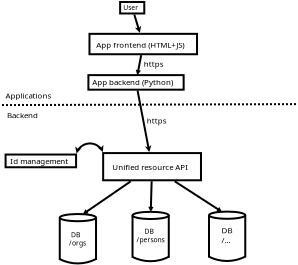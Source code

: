 <?xml version="1.0" encoding="UTF-8"?>
<dia:diagram xmlns:dia="http://www.lysator.liu.se/~alla/dia/">
  <dia:layer name="Background" visible="true" active="true">
    <dia:object type="Standard - Text" version="1" id="O0">
      <dia:attribute name="obj_pos">
        <dia:point val="16.83,8.548"/>
      </dia:attribute>
      <dia:attribute name="obj_bb">
        <dia:rectangle val="16.83,7.953;16.83,8.698"/>
      </dia:attribute>
      <dia:attribute name="text">
        <dia:composite type="text">
          <dia:attribute name="string">
            <dia:string>##</dia:string>
          </dia:attribute>
          <dia:attribute name="font">
            <dia:font family="sans" style="0" name="Helvetica"/>
          </dia:attribute>
          <dia:attribute name="height">
            <dia:real val="0.8"/>
          </dia:attribute>
          <dia:attribute name="pos">
            <dia:point val="16.83,8.548"/>
          </dia:attribute>
          <dia:attribute name="color">
            <dia:color val="#000000"/>
          </dia:attribute>
          <dia:attribute name="alignment">
            <dia:enum val="0"/>
          </dia:attribute>
        </dia:composite>
      </dia:attribute>
      <dia:attribute name="valign">
        <dia:enum val="3"/>
      </dia:attribute>
    </dia:object>
    <dia:group>
      <dia:object type="Standard - Box" version="0" id="O1">
        <dia:attribute name="obj_pos">
          <dia:point val="21.295,0.828"/>
        </dia:attribute>
        <dia:attribute name="obj_bb">
          <dia:rectangle val="21.245,0.778;22.552,1.452"/>
        </dia:attribute>
        <dia:attribute name="elem_corner">
          <dia:point val="21.295,0.828"/>
        </dia:attribute>
        <dia:attribute name="elem_width">
          <dia:real val="1.208"/>
        </dia:attribute>
        <dia:attribute name="elem_height">
          <dia:real val="0.574"/>
        </dia:attribute>
        <dia:attribute name="border_width">
          <dia:real val="0.1"/>
        </dia:attribute>
        <dia:attribute name="show_background">
          <dia:boolean val="true"/>
        </dia:attribute>
      </dia:object>
      <dia:object type="Standard - Text" version="1" id="O2">
        <dia:attribute name="obj_pos">
          <dia:point val="21.454,1.231"/>
        </dia:attribute>
        <dia:attribute name="obj_bb">
          <dia:rectangle val="21.454,0.919;22.224,1.311"/>
        </dia:attribute>
        <dia:attribute name="text">
          <dia:composite type="text">
            <dia:attribute name="string">
              <dia:string>#User#</dia:string>
            </dia:attribute>
            <dia:attribute name="font">
              <dia:font family="sans" style="0" name="Helvetica"/>
            </dia:attribute>
            <dia:attribute name="height">
              <dia:real val="0.423"/>
            </dia:attribute>
            <dia:attribute name="pos">
              <dia:point val="21.454,1.231"/>
            </dia:attribute>
            <dia:attribute name="color">
              <dia:color val="#000000"/>
            </dia:attribute>
            <dia:attribute name="alignment">
              <dia:enum val="0"/>
            </dia:attribute>
          </dia:composite>
        </dia:attribute>
        <dia:attribute name="valign">
          <dia:enum val="3"/>
        </dia:attribute>
      </dia:object>
    </dia:group>
    <dia:object type="Standard - Line" version="0" id="O3">
      <dia:attribute name="obj_pos">
        <dia:point val="22.001,1.452"/>
      </dia:attribute>
      <dia:attribute name="obj_bb">
        <dia:rectangle val="21.939,1.39;22.374,2.476"/>
      </dia:attribute>
      <dia:attribute name="conn_endpoints">
        <dia:point val="22.001,1.452"/>
        <dia:point val="22.281,2.369"/>
      </dia:attribute>
      <dia:attribute name="numcp">
        <dia:int val="1"/>
      </dia:attribute>
      <dia:attribute name="end_arrow">
        <dia:enum val="22"/>
      </dia:attribute>
      <dia:attribute name="end_arrow_length">
        <dia:real val="0.1"/>
      </dia:attribute>
      <dia:attribute name="end_arrow_width">
        <dia:real val="0.1"/>
      </dia:attribute>
      <dia:connections>
        <dia:connection handle="0" to="O1" connection="8"/>
        <dia:connection handle="1" to="O32" connection="8"/>
      </dia:connections>
    </dia:object>
    <dia:group>
      <dia:object type="Standard - Box" version="0" id="O4">
        <dia:attribute name="obj_pos">
          <dia:point val="20.447,8.382"/>
        </dia:attribute>
        <dia:attribute name="obj_bb">
          <dia:rectangle val="20.397,8.332;25.388,9.792"/>
        </dia:attribute>
        <dia:attribute name="elem_corner">
          <dia:point val="20.447,8.382"/>
        </dia:attribute>
        <dia:attribute name="elem_width">
          <dia:real val="4.891"/>
        </dia:attribute>
        <dia:attribute name="elem_height">
          <dia:real val="1.36"/>
        </dia:attribute>
        <dia:attribute name="show_background">
          <dia:boolean val="true"/>
        </dia:attribute>
      </dia:object>
      <dia:object type="Standard - Text" version="1" id="O5">
        <dia:attribute name="obj_pos">
          <dia:point val="20.9,9.232"/>
        </dia:attribute>
        <dia:attribute name="obj_bb">
          <dia:rectangle val="20.9,8.864;24.875,9.324"/>
        </dia:attribute>
        <dia:attribute name="text">
          <dia:composite type="text">
            <dia:attribute name="string">
              <dia:string>#Unified resource API#</dia:string>
            </dia:attribute>
            <dia:attribute name="font">
              <dia:font family="sans" style="0" name="Helvetica"/>
            </dia:attribute>
            <dia:attribute name="height">
              <dia:real val="0.494"/>
            </dia:attribute>
            <dia:attribute name="pos">
              <dia:point val="20.9,9.232"/>
            </dia:attribute>
            <dia:attribute name="color">
              <dia:color val="#000000"/>
            </dia:attribute>
            <dia:attribute name="alignment">
              <dia:enum val="0"/>
            </dia:attribute>
          </dia:composite>
        </dia:attribute>
        <dia:attribute name="valign">
          <dia:enum val="3"/>
        </dia:attribute>
      </dia:object>
    </dia:group>
    <dia:object type="Standard - Line" version="0" id="O6">
      <dia:attribute name="obj_pos">
        <dia:point val="21.831,9.791"/>
      </dia:attribute>
      <dia:attribute name="obj_bb">
        <dia:rectangle val="19.384,9.722;21.9,11.477"/>
      </dia:attribute>
      <dia:attribute name="conn_endpoints">
        <dia:point val="21.831,9.791"/>
        <dia:point val="19.476,11.408"/>
      </dia:attribute>
      <dia:attribute name="numcp">
        <dia:int val="1"/>
      </dia:attribute>
      <dia:attribute name="end_arrow">
        <dia:enum val="3"/>
      </dia:attribute>
      <dia:attribute name="end_arrow_length">
        <dia:real val="0.1"/>
      </dia:attribute>
      <dia:attribute name="end_arrow_width">
        <dia:real val="0.1"/>
      </dia:attribute>
      <dia:connections>
        <dia:connection handle="0" to="O4" connection="8"/>
        <dia:connection handle="1" to="O14" connection="8"/>
      </dia:connections>
    </dia:object>
    <dia:object type="Standard - Line" version="0" id="O7">
      <dia:attribute name="obj_pos">
        <dia:point val="22.871,9.791"/>
      </dia:attribute>
      <dia:attribute name="obj_bb">
        <dia:rectangle val="22.702,9.74;22.963,11.381"/>
      </dia:attribute>
      <dia:attribute name="conn_endpoints">
        <dia:point val="22.871,9.791"/>
        <dia:point val="22.828,11.27"/>
      </dia:attribute>
      <dia:attribute name="numcp">
        <dia:int val="1"/>
      </dia:attribute>
      <dia:attribute name="end_arrow">
        <dia:enum val="3"/>
      </dia:attribute>
      <dia:attribute name="end_arrow_length">
        <dia:real val="0.1"/>
      </dia:attribute>
      <dia:attribute name="end_arrow_width">
        <dia:real val="0.1"/>
      </dia:attribute>
      <dia:connections>
        <dia:connection handle="0" to="O4" connection="8"/>
        <dia:connection handle="1" to="O19" connection="8"/>
      </dia:connections>
    </dia:object>
    <dia:object type="Standard - Line" version="0" id="O8">
      <dia:attribute name="obj_pos">
        <dia:point val="22.346,3.489"/>
      </dia:attribute>
      <dia:attribute name="obj_bb">
        <dia:rectangle val="22.067,3.43;22.405,4.543"/>
      </dia:attribute>
      <dia:attribute name="conn_endpoints">
        <dia:point val="22.346,3.489"/>
        <dia:point val="22.168,4.433"/>
      </dia:attribute>
      <dia:attribute name="numcp">
        <dia:int val="1"/>
      </dia:attribute>
      <dia:attribute name="end_arrow">
        <dia:enum val="3"/>
      </dia:attribute>
      <dia:attribute name="end_arrow_length">
        <dia:real val="0.1"/>
      </dia:attribute>
      <dia:attribute name="end_arrow_width">
        <dia:real val="0.1"/>
      </dia:attribute>
      <dia:connections>
        <dia:connection handle="0" to="O32" connection="8"/>
        <dia:connection handle="1" to="O34" connection="8"/>
      </dia:connections>
    </dia:object>
    <dia:object type="Standard - Line" version="0" id="O9">
      <dia:attribute name="obj_pos">
        <dia:point val="15.389,5.982"/>
      </dia:attribute>
      <dia:attribute name="obj_bb">
        <dia:rectangle val="15.338,5.885;30.139,6.032"/>
      </dia:attribute>
      <dia:attribute name="conn_endpoints">
        <dia:point val="15.389,5.982"/>
        <dia:point val="30.089,5.935"/>
      </dia:attribute>
      <dia:attribute name="numcp">
        <dia:int val="1"/>
      </dia:attribute>
      <dia:attribute name="line_style">
        <dia:enum val="4"/>
      </dia:attribute>
    </dia:object>
    <dia:object type="Standard - Line" version="0" id="O10">
      <dia:attribute name="obj_pos">
        <dia:point val="24.022,9.792"/>
      </dia:attribute>
      <dia:attribute name="obj_bb">
        <dia:rectangle val="23.953,9.723;26.439,11.362"/>
      </dia:attribute>
      <dia:attribute name="conn_endpoints">
        <dia:point val="24.022,9.792"/>
        <dia:point val="26.345,11.293"/>
      </dia:attribute>
      <dia:attribute name="numcp">
        <dia:int val="1"/>
      </dia:attribute>
      <dia:attribute name="end_arrow">
        <dia:enum val="3"/>
      </dia:attribute>
      <dia:attribute name="end_arrow_length">
        <dia:real val="0.1"/>
      </dia:attribute>
      <dia:attribute name="end_arrow_width">
        <dia:real val="0.1"/>
      </dia:attribute>
      <dia:connections>
        <dia:connection handle="0" to="O4" connection="8"/>
        <dia:connection handle="1" to="O27" connection="8"/>
      </dia:connections>
    </dia:object>
    <dia:object type="Standard - Text" version="1" id="O11">
      <dia:attribute name="obj_pos">
        <dia:point val="15.562,5.646"/>
      </dia:attribute>
      <dia:attribute name="obj_bb">
        <dia:rectangle val="15.562,5.279;17.975,5.739"/>
      </dia:attribute>
      <dia:attribute name="text">
        <dia:composite type="text">
          <dia:attribute name="string">
            <dia:string>#Applications#</dia:string>
          </dia:attribute>
          <dia:attribute name="font">
            <dia:font family="sans" style="0" name="Helvetica"/>
          </dia:attribute>
          <dia:attribute name="height">
            <dia:real val="0.494"/>
          </dia:attribute>
          <dia:attribute name="pos">
            <dia:point val="15.562,5.646"/>
          </dia:attribute>
          <dia:attribute name="color">
            <dia:color val="#000000"/>
          </dia:attribute>
          <dia:attribute name="alignment">
            <dia:enum val="0"/>
          </dia:attribute>
        </dia:composite>
      </dia:attribute>
      <dia:attribute name="valign">
        <dia:enum val="3"/>
      </dia:attribute>
    </dia:object>
    <dia:object type="Standard - Text" version="1" id="O12">
      <dia:attribute name="obj_pos">
        <dia:point val="15.633,6.639"/>
      </dia:attribute>
      <dia:attribute name="obj_bb">
        <dia:rectangle val="15.633,6.272;17.32,6.732"/>
      </dia:attribute>
      <dia:attribute name="text">
        <dia:composite type="text">
          <dia:attribute name="string">
            <dia:string>#Backend#</dia:string>
          </dia:attribute>
          <dia:attribute name="font">
            <dia:font family="sans" style="0" name="Helvetica"/>
          </dia:attribute>
          <dia:attribute name="height">
            <dia:real val="0.494"/>
          </dia:attribute>
          <dia:attribute name="pos">
            <dia:point val="15.633,6.639"/>
          </dia:attribute>
          <dia:attribute name="color">
            <dia:color val="#000000"/>
          </dia:attribute>
          <dia:attribute name="alignment">
            <dia:enum val="0"/>
          </dia:attribute>
        </dia:composite>
      </dia:attribute>
      <dia:attribute name="valign">
        <dia:enum val="3"/>
      </dia:attribute>
    </dia:object>
    <dia:group>
      <dia:object type="Standard - Text" version="1" id="O13">
        <dia:attribute name="obj_pos">
          <dia:point val="18.735,12.585"/>
        </dia:attribute>
        <dia:attribute name="obj_bb">
          <dia:rectangle val="18.735,12.272;19.579,13.088"/>
        </dia:attribute>
        <dia:attribute name="text">
          <dia:composite type="text">
            <dia:attribute name="string">
              <dia:string># DB
/orgs#</dia:string>
            </dia:attribute>
            <dia:attribute name="font">
              <dia:font family="sans" style="0" name="Helvetica"/>
            </dia:attribute>
            <dia:attribute name="height">
              <dia:real val="0.423"/>
            </dia:attribute>
            <dia:attribute name="pos">
              <dia:point val="18.735,12.585"/>
            </dia:attribute>
            <dia:attribute name="color">
              <dia:color val="#000000"/>
            </dia:attribute>
            <dia:attribute name="alignment">
              <dia:enum val="0"/>
            </dia:attribute>
          </dia:composite>
        </dia:attribute>
        <dia:attribute name="valign">
          <dia:enum val="3"/>
        </dia:attribute>
      </dia:object>
      <dia:group>
        <dia:object type="Standard - Ellipse" version="0" id="O14">
          <dia:attribute name="obj_pos">
            <dia:point val="18.277,11.429"/>
          </dia:attribute>
          <dia:attribute name="obj_bb">
            <dia:rectangle val="18.227,11.379;20.14,11.838"/>
          </dia:attribute>
          <dia:attribute name="elem_corner">
            <dia:point val="18.277,11.429"/>
          </dia:attribute>
          <dia:attribute name="elem_width">
            <dia:real val="1.813"/>
          </dia:attribute>
          <dia:attribute name="elem_height">
            <dia:real val="0.359"/>
          </dia:attribute>
        </dia:object>
        <dia:object type="Standard - Line" version="0" id="O15">
          <dia:attribute name="obj_pos">
            <dia:point val="18.277,11.608"/>
          </dia:attribute>
          <dia:attribute name="obj_bb">
            <dia:rectangle val="18.227,11.559;18.327,13.767"/>
          </dia:attribute>
          <dia:attribute name="conn_endpoints">
            <dia:point val="18.277,11.608"/>
            <dia:point val="18.277,13.717"/>
          </dia:attribute>
          <dia:attribute name="numcp">
            <dia:int val="1"/>
          </dia:attribute>
          <dia:connections>
            <dia:connection handle="0" to="O14" connection="3"/>
          </dia:connections>
        </dia:object>
        <dia:object type="Standard - Line" version="0" id="O16">
          <dia:attribute name="obj_pos">
            <dia:point val="20.09,11.608"/>
          </dia:attribute>
          <dia:attribute name="obj_bb">
            <dia:rectangle val="20.04,11.559;20.14,13.767"/>
          </dia:attribute>
          <dia:attribute name="conn_endpoints">
            <dia:point val="20.09,11.608"/>
            <dia:point val="20.09,13.717"/>
          </dia:attribute>
          <dia:attribute name="numcp">
            <dia:int val="1"/>
          </dia:attribute>
          <dia:connections>
            <dia:connection handle="0" to="O14" connection="4"/>
          </dia:connections>
        </dia:object>
        <dia:object type="Standard - Arc" version="0" id="O17">
          <dia:attribute name="obj_pos">
            <dia:point val="18.249,13.668"/>
          </dia:attribute>
          <dia:attribute name="obj_bb">
            <dia:rectangle val="18.199,13.615;20.16,13.949"/>
          </dia:attribute>
          <dia:attribute name="conn_endpoints">
            <dia:point val="18.249,13.668"/>
            <dia:point val="20.11,13.665"/>
          </dia:attribute>
          <dia:attribute name="curve_distance">
            <dia:real val="0.233"/>
          </dia:attribute>
        </dia:object>
      </dia:group>
    </dia:group>
    <dia:group>
      <dia:object type="Standard - Text" version="1" id="O18">
        <dia:attribute name="obj_pos">
          <dia:point val="22.112,12.415"/>
        </dia:attribute>
        <dia:attribute name="obj_bb">
          <dia:rectangle val="22.112,12.102;23.56,12.918"/>
        </dia:attribute>
        <dia:attribute name="text">
          <dia:composite type="text">
            <dia:attribute name="string">
              <dia:string>#    DB
/persons#</dia:string>
            </dia:attribute>
            <dia:attribute name="font">
              <dia:font family="sans" style="0" name="Helvetica"/>
            </dia:attribute>
            <dia:attribute name="height">
              <dia:real val="0.423"/>
            </dia:attribute>
            <dia:attribute name="pos">
              <dia:point val="22.112,12.415"/>
            </dia:attribute>
            <dia:attribute name="color">
              <dia:color val="#000000"/>
            </dia:attribute>
            <dia:attribute name="alignment">
              <dia:enum val="0"/>
            </dia:attribute>
          </dia:composite>
        </dia:attribute>
        <dia:attribute name="valign">
          <dia:enum val="3"/>
        </dia:attribute>
      </dia:object>
      <dia:group>
        <dia:object type="Standard - Ellipse" version="0" id="O19">
          <dia:attribute name="obj_pos">
            <dia:point val="21.915,11.319"/>
          </dia:attribute>
          <dia:attribute name="obj_bb">
            <dia:rectangle val="21.865,11.269;23.778,11.728"/>
          </dia:attribute>
          <dia:attribute name="elem_corner">
            <dia:point val="21.915,11.319"/>
          </dia:attribute>
          <dia:attribute name="elem_width">
            <dia:real val="1.813"/>
          </dia:attribute>
          <dia:attribute name="elem_height">
            <dia:real val="0.359"/>
          </dia:attribute>
        </dia:object>
        <dia:object type="Standard - Line" version="0" id="O20">
          <dia:attribute name="obj_pos">
            <dia:point val="21.915,11.499"/>
          </dia:attribute>
          <dia:attribute name="obj_bb">
            <dia:rectangle val="21.865,11.449;21.965,13.657"/>
          </dia:attribute>
          <dia:attribute name="conn_endpoints">
            <dia:point val="21.915,11.499"/>
            <dia:point val="21.915,13.607"/>
          </dia:attribute>
          <dia:attribute name="numcp">
            <dia:int val="1"/>
          </dia:attribute>
          <dia:connections>
            <dia:connection handle="0" to="O19" connection="3"/>
          </dia:connections>
        </dia:object>
        <dia:object type="Standard - Line" version="0" id="O21">
          <dia:attribute name="obj_pos">
            <dia:point val="23.728,11.499"/>
          </dia:attribute>
          <dia:attribute name="obj_bb">
            <dia:rectangle val="23.678,11.449;23.778,13.657"/>
          </dia:attribute>
          <dia:attribute name="conn_endpoints">
            <dia:point val="23.728,11.499"/>
            <dia:point val="23.728,13.607"/>
          </dia:attribute>
          <dia:attribute name="numcp">
            <dia:int val="1"/>
          </dia:attribute>
          <dia:connections>
            <dia:connection handle="0" to="O19" connection="4"/>
          </dia:connections>
        </dia:object>
        <dia:object type="Standard - Arc" version="0" id="O22">
          <dia:attribute name="obj_pos">
            <dia:point val="21.887,13.558"/>
          </dia:attribute>
          <dia:attribute name="obj_bb">
            <dia:rectangle val="21.837,13.505;23.798,13.839"/>
          </dia:attribute>
          <dia:attribute name="conn_endpoints">
            <dia:point val="21.887,13.558"/>
            <dia:point val="23.748,13.555"/>
          </dia:attribute>
          <dia:attribute name="curve_distance">
            <dia:real val="0.233"/>
          </dia:attribute>
        </dia:object>
      </dia:group>
    </dia:group>
    <dia:group>
      <dia:object type="Standard - Box" version="0" id="O23">
        <dia:attribute name="obj_pos">
          <dia:point val="15.568,8.455"/>
        </dia:attribute>
        <dia:attribute name="obj_bb">
          <dia:rectangle val="15.518,8.405;19.143,9.14"/>
        </dia:attribute>
        <dia:attribute name="elem_corner">
          <dia:point val="15.568,8.455"/>
        </dia:attribute>
        <dia:attribute name="elem_width">
          <dia:real val="3.525"/>
        </dia:attribute>
        <dia:attribute name="elem_height">
          <dia:real val="0.636"/>
        </dia:attribute>
        <dia:attribute name="show_background">
          <dia:boolean val="true"/>
        </dia:attribute>
      </dia:object>
      <dia:object type="Standard - Text" version="1" id="O24">
        <dia:attribute name="obj_pos">
          <dia:point val="15.799,8.929"/>
        </dia:attribute>
        <dia:attribute name="obj_bb">
          <dia:rectangle val="15.799,8.561;18.936,9.021"/>
        </dia:attribute>
        <dia:attribute name="text">
          <dia:composite type="text">
            <dia:attribute name="string">
              <dia:string>#Id management#</dia:string>
            </dia:attribute>
            <dia:attribute name="font">
              <dia:font family="sans" style="0" name="Helvetica"/>
            </dia:attribute>
            <dia:attribute name="height">
              <dia:real val="0.494"/>
            </dia:attribute>
            <dia:attribute name="pos">
              <dia:point val="15.799,8.929"/>
            </dia:attribute>
            <dia:attribute name="color">
              <dia:color val="#000000"/>
            </dia:attribute>
            <dia:attribute name="alignment">
              <dia:enum val="0"/>
            </dia:attribute>
          </dia:composite>
        </dia:attribute>
        <dia:attribute name="valign">
          <dia:enum val="3"/>
        </dia:attribute>
      </dia:object>
    </dia:group>
    <dia:object type="Standard - Arc" version="0" id="O25">
      <dia:attribute name="obj_pos">
        <dia:point val="22.893,9.062"/>
      </dia:attribute>
      <dia:attribute name="obj_bb">
        <dia:rectangle val="17.278,7.863;22.945,9.114"/>
      </dia:attribute>
      <dia:attribute name="conn_endpoints">
        <dia:point val="22.893,9.062"/>
        <dia:point val="17.33,8.773"/>
      </dia:attribute>
      <dia:attribute name="curve_distance">
        <dia:real val="1"/>
      </dia:attribute>
      <dia:attribute name="line_width">
        <dia:real val="0.1"/>
      </dia:attribute>
      <dia:attribute name="start_arrow">
        <dia:enum val="22"/>
      </dia:attribute>
      <dia:attribute name="start_arrow_length">
        <dia:real val="0.1"/>
      </dia:attribute>
      <dia:attribute name="start_arrow_width">
        <dia:real val="0.1"/>
      </dia:attribute>
      <dia:attribute name="end_arrow">
        <dia:enum val="22"/>
      </dia:attribute>
      <dia:attribute name="end_arrow_length">
        <dia:real val="0.1"/>
      </dia:attribute>
      <dia:attribute name="end_arrow_width">
        <dia:real val="0.1"/>
      </dia:attribute>
      <dia:connections>
        <dia:connection handle="0" to="O4" connection="8"/>
        <dia:connection handle="1" to="O23" connection="8"/>
      </dia:connections>
    </dia:object>
    <dia:object type="Standard - Line" version="0" id="O26">
      <dia:attribute name="obj_pos">
        <dia:point val="22.169,5.262"/>
      </dia:attribute>
      <dia:attribute name="obj_bb">
        <dia:rectangle val="22.11,5.204;22.873,8.442"/>
      </dia:attribute>
      <dia:attribute name="conn_endpoints">
        <dia:point val="22.169,5.262"/>
        <dia:point val="22.754,8.332"/>
      </dia:attribute>
      <dia:attribute name="numcp">
        <dia:int val="1"/>
      </dia:attribute>
      <dia:attribute name="end_arrow">
        <dia:enum val="22"/>
      </dia:attribute>
      <dia:attribute name="end_arrow_length">
        <dia:real val="0.1"/>
      </dia:attribute>
      <dia:attribute name="end_arrow_width">
        <dia:real val="0.1"/>
      </dia:attribute>
      <dia:connections>
        <dia:connection handle="0" to="O34" connection="8"/>
        <dia:connection handle="1" to="O4" connection="8"/>
      </dia:connections>
    </dia:object>
    <dia:group>
      <dia:group>
        <dia:object type="Standard - Ellipse" version="0" id="O27">
          <dia:attribute name="obj_pos">
            <dia:point val="25.739,11.308"/>
          </dia:attribute>
          <dia:attribute name="obj_bb">
            <dia:rectangle val="25.689,11.258;27.602,11.717"/>
          </dia:attribute>
          <dia:attribute name="elem_corner">
            <dia:point val="25.739,11.308"/>
          </dia:attribute>
          <dia:attribute name="elem_width">
            <dia:real val="1.813"/>
          </dia:attribute>
          <dia:attribute name="elem_height">
            <dia:real val="0.359"/>
          </dia:attribute>
        </dia:object>
        <dia:object type="Standard - Line" version="0" id="O28">
          <dia:attribute name="obj_pos">
            <dia:point val="25.739,11.487"/>
          </dia:attribute>
          <dia:attribute name="obj_bb">
            <dia:rectangle val="25.689,11.437;25.789,13.645"/>
          </dia:attribute>
          <dia:attribute name="conn_endpoints">
            <dia:point val="25.739,11.487"/>
            <dia:point val="25.739,13.595"/>
          </dia:attribute>
          <dia:attribute name="numcp">
            <dia:int val="1"/>
          </dia:attribute>
          <dia:connections>
            <dia:connection handle="0" to="O27" connection="3"/>
          </dia:connections>
        </dia:object>
        <dia:object type="Standard - Line" version="0" id="O29">
          <dia:attribute name="obj_pos">
            <dia:point val="27.552,11.487"/>
          </dia:attribute>
          <dia:attribute name="obj_bb">
            <dia:rectangle val="27.502,11.437;27.602,13.645"/>
          </dia:attribute>
          <dia:attribute name="conn_endpoints">
            <dia:point val="27.552,11.487"/>
            <dia:point val="27.552,13.595"/>
          </dia:attribute>
          <dia:attribute name="numcp">
            <dia:int val="1"/>
          </dia:attribute>
          <dia:connections>
            <dia:connection handle="0" to="O27" connection="4"/>
          </dia:connections>
        </dia:object>
        <dia:object type="Standard - Arc" version="0" id="O30">
          <dia:attribute name="obj_pos">
            <dia:point val="25.71,13.546"/>
          </dia:attribute>
          <dia:attribute name="obj_bb">
            <dia:rectangle val="25.66,13.493;27.622,13.828"/>
          </dia:attribute>
          <dia:attribute name="conn_endpoints">
            <dia:point val="25.71,13.546"/>
            <dia:point val="27.572,13.544"/>
          </dia:attribute>
          <dia:attribute name="curve_distance">
            <dia:real val="0.233"/>
          </dia:attribute>
        </dia:object>
      </dia:group>
      <dia:object type="Standard - Text" version="1" id="O31">
        <dia:attribute name="obj_pos">
          <dia:point val="26.362,12.384"/>
        </dia:attribute>
        <dia:attribute name="obj_bb">
          <dia:rectangle val="26.362,12.017;26.937,12.971"/>
        </dia:attribute>
        <dia:attribute name="text">
          <dia:composite type="text">
            <dia:attribute name="string">
              <dia:string>#DB
/...#</dia:string>
            </dia:attribute>
            <dia:attribute name="font">
              <dia:font family="sans" style="0" name="Helvetica"/>
            </dia:attribute>
            <dia:attribute name="height">
              <dia:real val="0.494"/>
            </dia:attribute>
            <dia:attribute name="pos">
              <dia:point val="26.362,12.384"/>
            </dia:attribute>
            <dia:attribute name="color">
              <dia:color val="#000000"/>
            </dia:attribute>
            <dia:attribute name="alignment">
              <dia:enum val="0"/>
            </dia:attribute>
          </dia:composite>
        </dia:attribute>
        <dia:attribute name="valign">
          <dia:enum val="3"/>
        </dia:attribute>
      </dia:object>
    </dia:group>
    <dia:group>
      <dia:object type="Standard - Box" version="0" id="O32">
        <dia:attribute name="obj_pos">
          <dia:point val="19.763,2.42"/>
        </dia:attribute>
        <dia:attribute name="obj_bb">
          <dia:rectangle val="19.713,2.37;25.19,3.49"/>
        </dia:attribute>
        <dia:attribute name="elem_corner">
          <dia:point val="19.763,2.42"/>
        </dia:attribute>
        <dia:attribute name="elem_width">
          <dia:real val="5.377"/>
        </dia:attribute>
        <dia:attribute name="elem_height">
          <dia:real val="1.02"/>
        </dia:attribute>
        <dia:attribute name="show_background">
          <dia:boolean val="true"/>
        </dia:attribute>
      </dia:object>
      <dia:object type="Standard - Text" version="1" id="O33">
        <dia:attribute name="obj_pos">
          <dia:point val="20.105,3.119"/>
        </dia:attribute>
        <dia:attribute name="obj_bb">
          <dia:rectangle val="20.105,2.752;24.918,3.212"/>
        </dia:attribute>
        <dia:attribute name="text">
          <dia:composite type="text">
            <dia:attribute name="string">
              <dia:string>#App frontend (HTML+JS)#</dia:string>
            </dia:attribute>
            <dia:attribute name="font">
              <dia:font family="sans" style="0" name="Helvetica"/>
            </dia:attribute>
            <dia:attribute name="height">
              <dia:real val="0.494"/>
            </dia:attribute>
            <dia:attribute name="pos">
              <dia:point val="20.105,3.119"/>
            </dia:attribute>
            <dia:attribute name="color">
              <dia:color val="#000000"/>
            </dia:attribute>
            <dia:attribute name="alignment">
              <dia:enum val="0"/>
            </dia:attribute>
          </dia:composite>
        </dia:attribute>
        <dia:attribute name="valign">
          <dia:enum val="3"/>
        </dia:attribute>
      </dia:object>
    </dia:group>
    <dia:group>
      <dia:object type="Standard - Box" version="0" id="O34">
        <dia:attribute name="obj_pos">
          <dia:point val="19.709,4.484"/>
        </dia:attribute>
        <dia:attribute name="obj_bb">
          <dia:rectangle val="19.659,4.434;24.521,5.262"/>
        </dia:attribute>
        <dia:attribute name="elem_corner">
          <dia:point val="19.709,4.484"/>
        </dia:attribute>
        <dia:attribute name="elem_width">
          <dia:real val="4.762"/>
        </dia:attribute>
        <dia:attribute name="elem_height">
          <dia:real val="0.728"/>
        </dia:attribute>
        <dia:attribute name="show_background">
          <dia:boolean val="true"/>
        </dia:attribute>
      </dia:object>
      <dia:object type="Standard - Text" version="1" id="O35">
        <dia:attribute name="obj_pos">
          <dia:point val="19.895,4.976"/>
        </dia:attribute>
        <dia:attribute name="obj_bb">
          <dia:rectangle val="19.895,4.609;24.263,5.069"/>
        </dia:attribute>
        <dia:attribute name="text">
          <dia:composite type="text">
            <dia:attribute name="string">
              <dia:string>#App backend (Python)#</dia:string>
            </dia:attribute>
            <dia:attribute name="font">
              <dia:font family="sans" style="0" name="Helvetica"/>
            </dia:attribute>
            <dia:attribute name="height">
              <dia:real val="0.494"/>
            </dia:attribute>
            <dia:attribute name="pos">
              <dia:point val="19.895,4.976"/>
            </dia:attribute>
            <dia:attribute name="color">
              <dia:color val="#000000"/>
            </dia:attribute>
            <dia:attribute name="alignment">
              <dia:enum val="0"/>
            </dia:attribute>
          </dia:composite>
        </dia:attribute>
        <dia:attribute name="valign">
          <dia:enum val="3"/>
        </dia:attribute>
      </dia:object>
    </dia:group>
    <dia:object type="Standard - Text" version="1" id="O36">
      <dia:attribute name="obj_pos">
        <dia:point val="22.479,4.06"/>
      </dia:attribute>
      <dia:attribute name="obj_bb">
        <dia:rectangle val="22.468,3.681;23.494,4.175"/>
      </dia:attribute>
      <dia:attribute name="text">
        <dia:composite type="text">
          <dia:attribute name="string">
            <dia:string>#https#</dia:string>
          </dia:attribute>
          <dia:attribute name="font">
            <dia:font family="sans" style="0" name="Helvetica"/>
          </dia:attribute>
          <dia:attribute name="height">
            <dia:real val="0.494"/>
          </dia:attribute>
          <dia:attribute name="pos">
            <dia:point val="22.479,4.06"/>
          </dia:attribute>
          <dia:attribute name="color">
            <dia:color val="#000000"/>
          </dia:attribute>
          <dia:attribute name="alignment">
            <dia:enum val="0"/>
          </dia:attribute>
        </dia:composite>
      </dia:attribute>
      <dia:attribute name="valign">
        <dia:enum val="3"/>
      </dia:attribute>
    </dia:object>
    <dia:object type="Standard - Text" version="1" id="O37">
      <dia:attribute name="obj_pos">
        <dia:point val="22.63,6.898"/>
      </dia:attribute>
      <dia:attribute name="obj_bb">
        <dia:rectangle val="22.619,6.519;23.645,7.014"/>
      </dia:attribute>
      <dia:attribute name="text">
        <dia:composite type="text">
          <dia:attribute name="string">
            <dia:string>#https#</dia:string>
          </dia:attribute>
          <dia:attribute name="font">
            <dia:font family="sans" style="0" name="Helvetica"/>
          </dia:attribute>
          <dia:attribute name="height">
            <dia:real val="0.494"/>
          </dia:attribute>
          <dia:attribute name="pos">
            <dia:point val="22.63,6.898"/>
          </dia:attribute>
          <dia:attribute name="color">
            <dia:color val="#000000"/>
          </dia:attribute>
          <dia:attribute name="alignment">
            <dia:enum val="0"/>
          </dia:attribute>
        </dia:composite>
      </dia:attribute>
      <dia:attribute name="valign">
        <dia:enum val="3"/>
      </dia:attribute>
    </dia:object>
  </dia:layer>
</dia:diagram>

